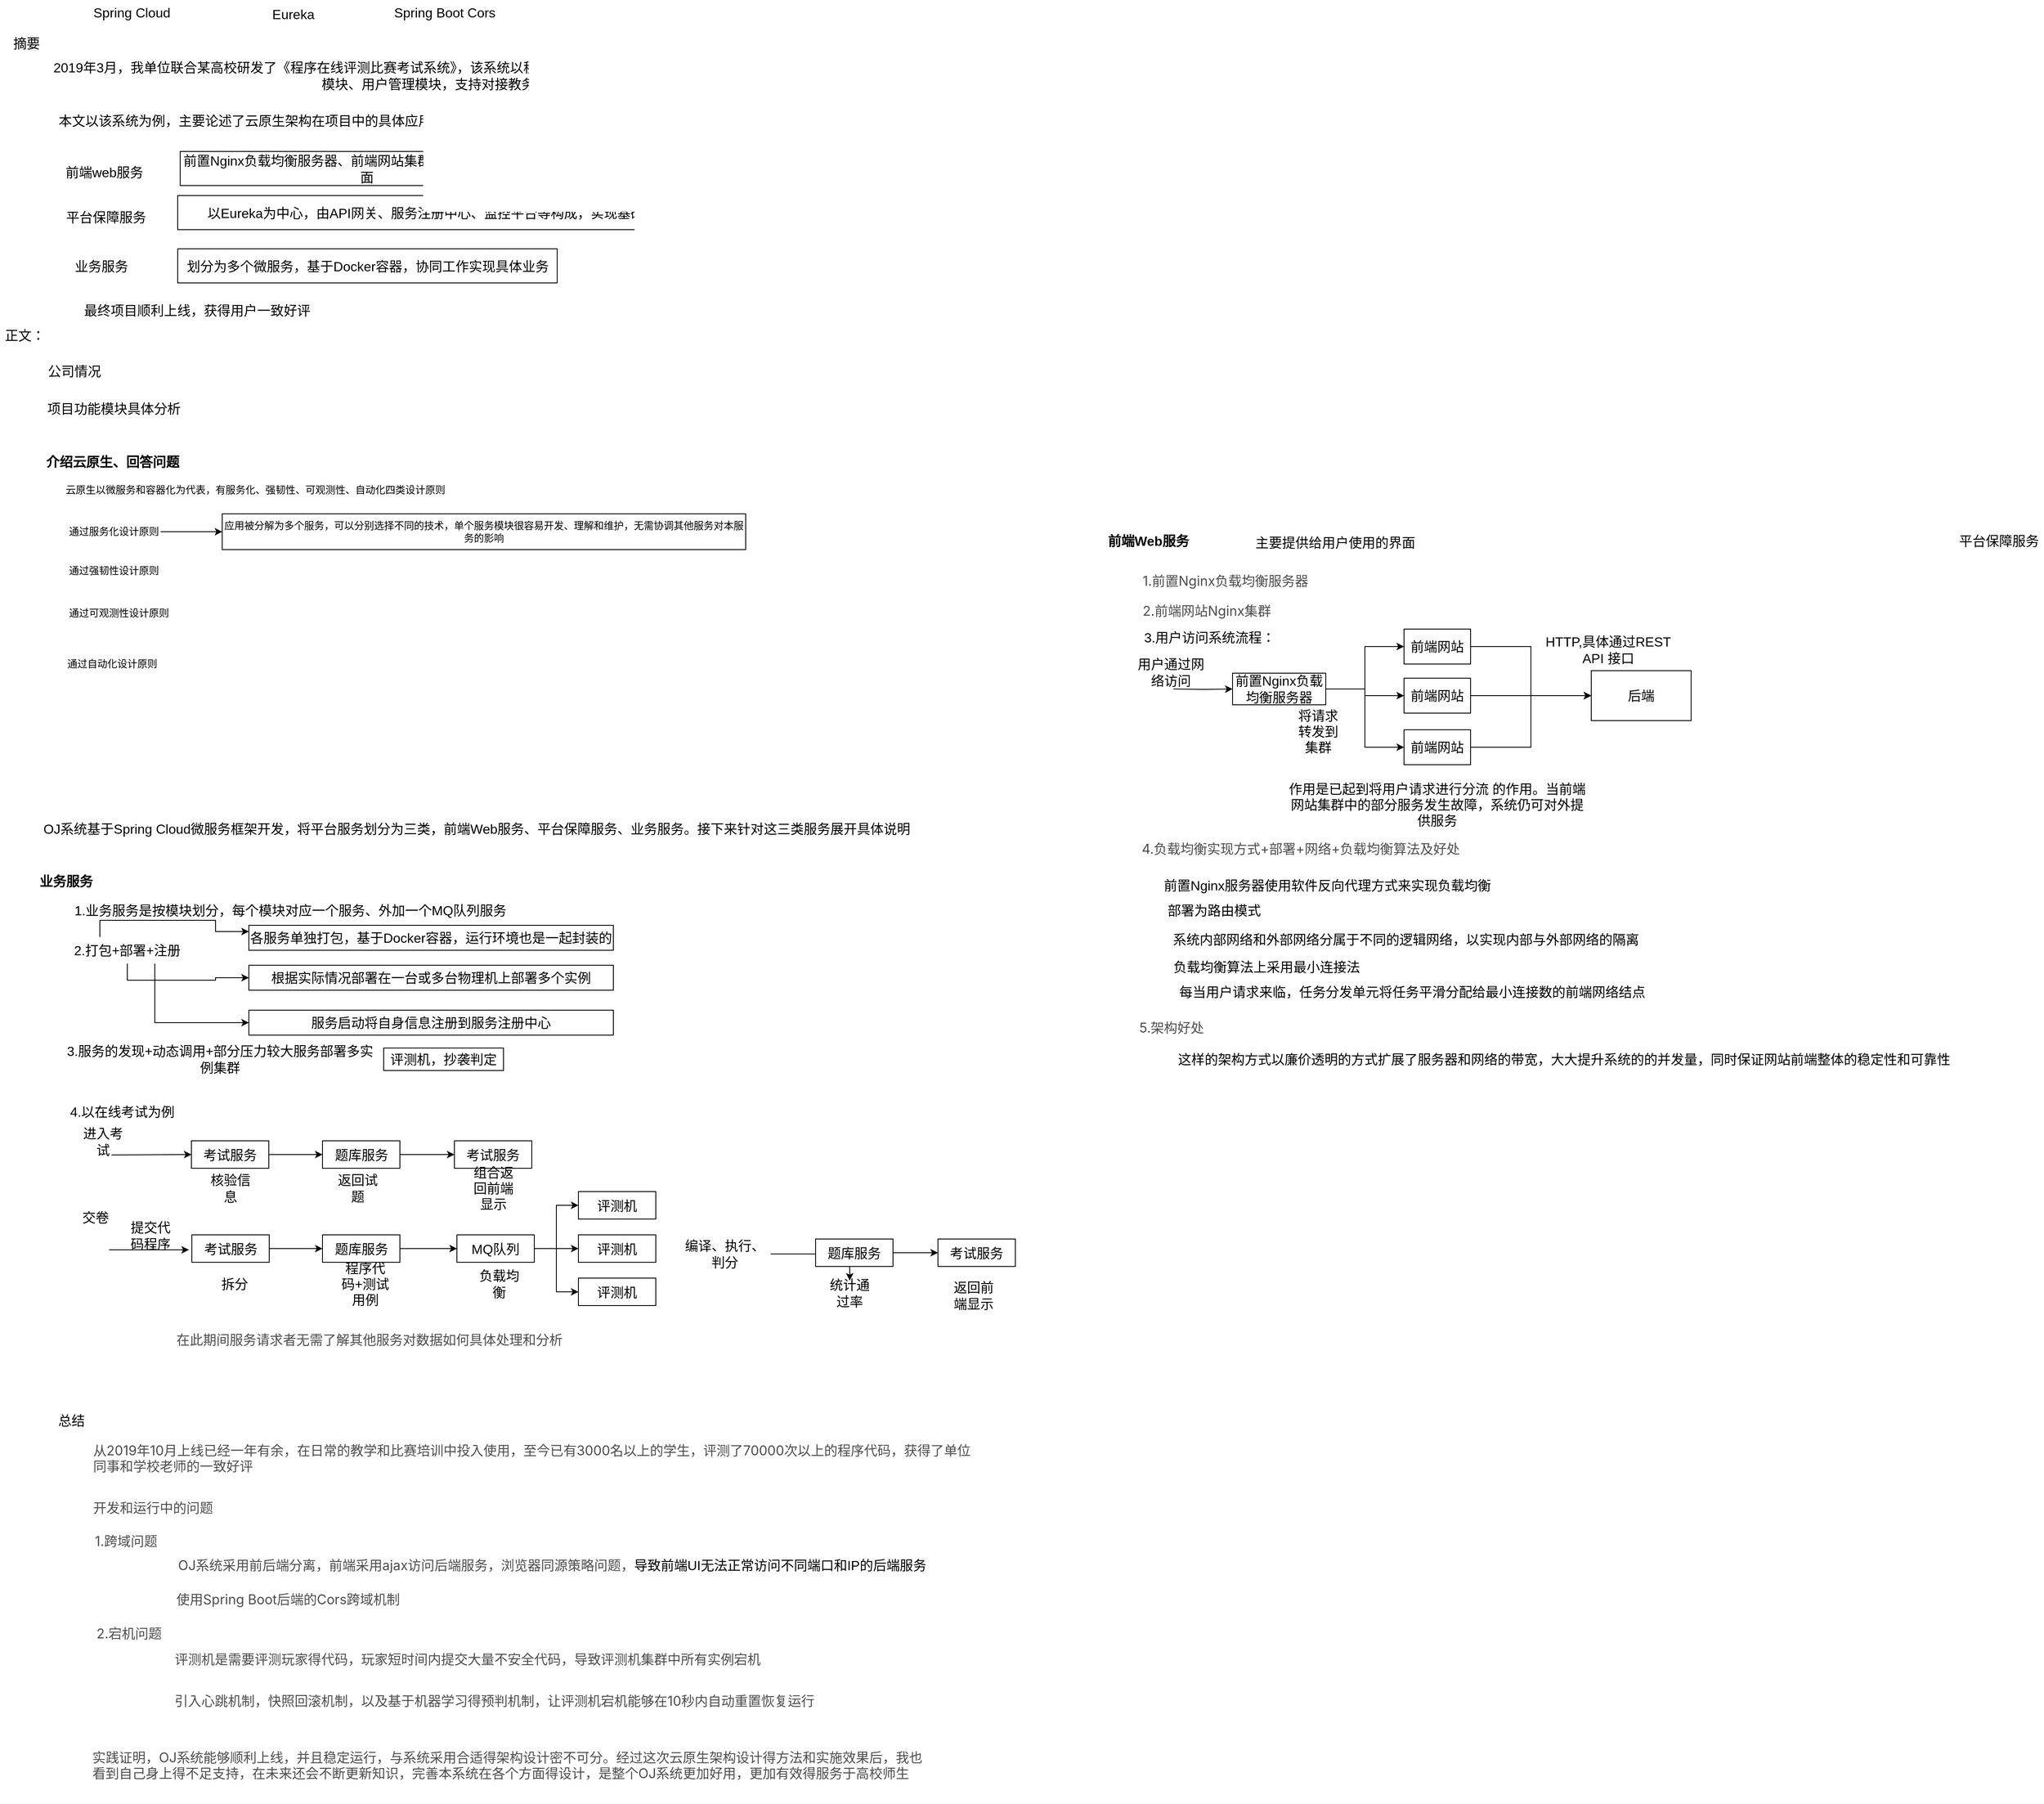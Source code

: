 <mxfile version="22.0.8" type="github">
  <diagram name="第 1 页" id="NLoXYbT1jdfY4DKMpZzK">
    <mxGraphModel dx="1597" dy="972" grid="0" gridSize="10" guides="1" tooltips="1" connect="1" arrows="1" fold="1" page="1" pageScale="1" pageWidth="10000" pageHeight="10000" math="0" shadow="0">
      <root>
        <mxCell id="0" />
        <mxCell id="1" parent="0" />
        <mxCell id="Ui8WLxv8zB1vM958ZW1R-1" value="摘要" style="text;html=1;strokeColor=none;fillColor=none;align=center;verticalAlign=middle;whiteSpace=wrap;rounded=0;fontSize=16;" parent="1" vertex="1">
          <mxGeometry x="51" y="57" width="60" height="30" as="geometry" />
        </mxCell>
        <mxCell id="Ui8WLxv8zB1vM958ZW1R-2" value="正文：&lt;br style=&quot;font-size: 16px;&quot;&gt;" style="text;html=1;strokeColor=none;fillColor=none;align=center;verticalAlign=middle;whiteSpace=wrap;rounded=0;fontSize=16;" parent="1" vertex="1">
          <mxGeometry x="49" y="408" width="60" height="30" as="geometry" />
        </mxCell>
        <mxCell id="Ui8WLxv8zB1vM958ZW1R-3" value="公司情况" style="text;html=1;strokeColor=none;fillColor=none;align=center;verticalAlign=middle;whiteSpace=wrap;rounded=0;fontSize=16;" parent="1" vertex="1">
          <mxGeometry x="103" y="450" width="71" height="31" as="geometry" />
        </mxCell>
        <mxCell id="Ui8WLxv8zB1vM958ZW1R-4" value="项目功能模块具体分析" style="text;html=1;strokeColor=none;fillColor=none;align=center;verticalAlign=middle;whiteSpace=wrap;rounded=0;fontSize=16;" parent="1" vertex="1">
          <mxGeometry x="103" y="497" width="166" height="27" as="geometry" />
        </mxCell>
        <mxCell id="Ui8WLxv8zB1vM958ZW1R-5" value="介绍云原生、回答问题" style="text;html=1;strokeColor=none;fillColor=none;align=center;verticalAlign=middle;whiteSpace=wrap;rounded=0;fontSize=16;fontStyle=1" parent="1" vertex="1">
          <mxGeometry x="100" y="558" width="169" height="33" as="geometry" />
        </mxCell>
        <mxCell id="Ui8WLxv8zB1vM958ZW1R-8" value="OJ系统基于Spring Cloud微服务框架开发，将平台服务划分为三类，前端Web服务、平台保障服务、业务服务。接下来针对这三类服务展开具体说明" style="text;html=1;strokeColor=none;fillColor=none;align=center;verticalAlign=middle;whiteSpace=wrap;rounded=0;fontSize=16;" parent="1" vertex="1">
          <mxGeometry x="96" y="999" width="1052" height="33" as="geometry" />
        </mxCell>
        <mxCell id="Ui8WLxv8zB1vM958ZW1R-9" value="前端Web服务" style="text;html=1;strokeColor=none;fillColor=none;align=center;verticalAlign=middle;whiteSpace=wrap;rounded=0;fontSize=16;fontStyle=1" parent="1" vertex="1">
          <mxGeometry x="1376" y="653" width="106" height="33" as="geometry" />
        </mxCell>
        <mxCell id="Ui8WLxv8zB1vM958ZW1R-10" value="平台保障服务" style="text;html=1;strokeColor=none;fillColor=none;align=center;verticalAlign=middle;whiteSpace=wrap;rounded=0;fontSize=16;" parent="1" vertex="1">
          <mxGeometry x="2398" y="653" width="106" height="33" as="geometry" />
        </mxCell>
        <mxCell id="Ui8WLxv8zB1vM958ZW1R-11" value="业务服务" style="text;html=1;strokeColor=none;fillColor=none;align=center;verticalAlign=middle;whiteSpace=wrap;rounded=0;fontSize=16;fontStyle=1" parent="1" vertex="1">
          <mxGeometry x="90" y="1063" width="77" height="32" as="geometry" />
        </mxCell>
        <mxCell id="Ui8WLxv8zB1vM958ZW1R-12" value="总结" style="text;html=1;strokeColor=none;fillColor=none;align=center;verticalAlign=middle;whiteSpace=wrap;rounded=0;fontSize=16;" parent="1" vertex="1">
          <mxGeometry x="111" y="1713" width="48" height="27" as="geometry" />
        </mxCell>
        <mxCell id="Ui8WLxv8zB1vM958ZW1R-13" value="1.业务服务是按模块划分，每个模块对应一个服务、外加一个MQ队列服务" style="text;html=1;strokeColor=none;fillColor=none;align=center;verticalAlign=middle;whiteSpace=wrap;rounded=0;fontSize=16;" parent="1" vertex="1">
          <mxGeometry x="130" y="1098" width="536" height="32" as="geometry" />
        </mxCell>
        <mxCell id="Ui8WLxv8zB1vM958ZW1R-16" style="edgeStyle=orthogonalEdgeStyle;rounded=0;orthogonalLoop=1;jettySize=auto;html=1;exitX=0.25;exitY=0;exitDx=0;exitDy=0;entryX=0;entryY=0.25;entryDx=0;entryDy=0;" parent="1" source="Ui8WLxv8zB1vM958ZW1R-14" target="Ui8WLxv8zB1vM958ZW1R-15" edge="1">
          <mxGeometry relative="1" as="geometry" />
        </mxCell>
        <mxCell id="Ui8WLxv8zB1vM958ZW1R-22" style="edgeStyle=orthogonalEdgeStyle;rounded=0;orthogonalLoop=1;jettySize=auto;html=1;exitX=0.5;exitY=1;exitDx=0;exitDy=0;entryX=0;entryY=0.5;entryDx=0;entryDy=0;" parent="1" source="Ui8WLxv8zB1vM958ZW1R-14" target="Ui8WLxv8zB1vM958ZW1R-17" edge="1">
          <mxGeometry relative="1" as="geometry">
            <Array as="points">
              <mxPoint x="202" y="1198" />
              <mxPoint x="308" y="1198" />
              <mxPoint x="308" y="1195" />
            </Array>
          </mxGeometry>
        </mxCell>
        <mxCell id="Ui8WLxv8zB1vM958ZW1R-24" style="edgeStyle=orthogonalEdgeStyle;rounded=0;orthogonalLoop=1;jettySize=auto;html=1;exitX=0.75;exitY=1;exitDx=0;exitDy=0;entryX=0;entryY=0.5;entryDx=0;entryDy=0;" parent="1" source="Ui8WLxv8zB1vM958ZW1R-14" target="Ui8WLxv8zB1vM958ZW1R-23" edge="1">
          <mxGeometry relative="1" as="geometry" />
        </mxCell>
        <mxCell id="Ui8WLxv8zB1vM958ZW1R-14" value="2.打包+部署+注册" style="text;html=1;strokeColor=none;fillColor=none;align=center;verticalAlign=middle;whiteSpace=wrap;rounded=0;fontSize=16;" parent="1" vertex="1">
          <mxGeometry x="136" y="1146" width="132" height="32" as="geometry" />
        </mxCell>
        <mxCell id="Ui8WLxv8zB1vM958ZW1R-15" value="各服务单独打包，基于Docker容器，运行环境也是一起封装的" style="rounded=0;whiteSpace=wrap;html=1;fontSize=16;" parent="1" vertex="1">
          <mxGeometry x="348" y="1132" width="438" height="30" as="geometry" />
        </mxCell>
        <mxCell id="Ui8WLxv8zB1vM958ZW1R-17" value="根据实际情况部署在一台或多台物理机上部署多个实例" style="rounded=0;whiteSpace=wrap;html=1;fontSize=16;" parent="1" vertex="1">
          <mxGeometry x="348" y="1180" width="438" height="30" as="geometry" />
        </mxCell>
        <mxCell id="Ui8WLxv8zB1vM958ZW1R-23" value="服务启动将自身信息注册到服务注册中心" style="rounded=0;whiteSpace=wrap;html=1;fontSize=16;" parent="1" vertex="1">
          <mxGeometry x="348" y="1234" width="438" height="30" as="geometry" />
        </mxCell>
        <mxCell id="Ui8WLxv8zB1vM958ZW1R-25" value="3.服务的发现+动态调用+部分压力较大服务部署多实例集群" style="text;html=1;strokeColor=none;fillColor=none;align=center;verticalAlign=middle;whiteSpace=wrap;rounded=0;fontSize=16;" parent="1" vertex="1">
          <mxGeometry x="128" y="1277" width="371" height="32" as="geometry" />
        </mxCell>
        <mxCell id="Ui8WLxv8zB1vM958ZW1R-27" value="4.以在线考试为例" style="text;html=1;strokeColor=none;fillColor=none;align=center;verticalAlign=middle;whiteSpace=wrap;rounded=0;fontSize=16;" parent="1" vertex="1">
          <mxGeometry x="126" y="1340" width="140" height="31" as="geometry" />
        </mxCell>
        <mxCell id="Ui8WLxv8zB1vM958ZW1R-30" value="评测机，抄袭判定" style="rounded=0;whiteSpace=wrap;html=1;fontSize=16;" parent="1" vertex="1">
          <mxGeometry x="510" y="1279.5" width="144" height="27" as="geometry" />
        </mxCell>
        <mxCell id="Ui8WLxv8zB1vM958ZW1R-36" value="" style="edgeStyle=orthogonalEdgeStyle;rounded=0;orthogonalLoop=1;jettySize=auto;html=1;fontSize=16;" parent="1" source="Ui8WLxv8zB1vM958ZW1R-31" target="Ui8WLxv8zB1vM958ZW1R-32" edge="1">
          <mxGeometry relative="1" as="geometry" />
        </mxCell>
        <mxCell id="Ui8WLxv8zB1vM958ZW1R-31" value="考试服务" style="rounded=0;whiteSpace=wrap;html=1;fontSize=16;" parent="1" vertex="1">
          <mxGeometry x="279" y="1391" width="93" height="33" as="geometry" />
        </mxCell>
        <mxCell id="Ui8WLxv8zB1vM958ZW1R-39" value="" style="edgeStyle=orthogonalEdgeStyle;rounded=0;orthogonalLoop=1;jettySize=auto;html=1;fontSize=16;" parent="1" source="Ui8WLxv8zB1vM958ZW1R-32" target="Ui8WLxv8zB1vM958ZW1R-38" edge="1">
          <mxGeometry relative="1" as="geometry" />
        </mxCell>
        <mxCell id="Ui8WLxv8zB1vM958ZW1R-32" value="题库服务" style="rounded=0;whiteSpace=wrap;html=1;fontSize=16;" parent="1" vertex="1">
          <mxGeometry x="436.5" y="1391" width="93" height="33" as="geometry" />
        </mxCell>
        <mxCell id="Ui8WLxv8zB1vM958ZW1R-33" value="" style="endArrow=classic;html=1;rounded=0;entryX=0;entryY=0.5;entryDx=0;entryDy=0;fontSize=16;" parent="1" target="Ui8WLxv8zB1vM958ZW1R-31" edge="1">
          <mxGeometry width="50" height="50" relative="1" as="geometry">
            <mxPoint x="183" y="1408" as="sourcePoint" />
            <mxPoint x="239.5" y="1382.5" as="targetPoint" />
          </mxGeometry>
        </mxCell>
        <mxCell id="Ui8WLxv8zB1vM958ZW1R-34" value="进入考试" style="text;html=1;strokeColor=none;fillColor=none;align=center;verticalAlign=middle;whiteSpace=wrap;rounded=0;fontSize=16;" parent="1" vertex="1">
          <mxGeometry x="142.5" y="1377" width="60" height="30" as="geometry" />
        </mxCell>
        <mxCell id="Ui8WLxv8zB1vM958ZW1R-35" value="核验信息" style="text;html=1;strokeColor=none;fillColor=none;align=center;verticalAlign=middle;whiteSpace=wrap;rounded=0;fontSize=16;" parent="1" vertex="1">
          <mxGeometry x="296" y="1433" width="60" height="30" as="geometry" />
        </mxCell>
        <mxCell id="Ui8WLxv8zB1vM958ZW1R-37" value="返回试题" style="text;html=1;strokeColor=none;fillColor=none;align=center;verticalAlign=middle;whiteSpace=wrap;rounded=0;fontSize=16;" parent="1" vertex="1">
          <mxGeometry x="449" y="1433" width="60" height="30" as="geometry" />
        </mxCell>
        <mxCell id="Ui8WLxv8zB1vM958ZW1R-38" value="考试服务" style="rounded=0;whiteSpace=wrap;html=1;fontSize=16;" parent="1" vertex="1">
          <mxGeometry x="595" y="1391" width="93" height="33" as="geometry" />
        </mxCell>
        <mxCell id="Ui8WLxv8zB1vM958ZW1R-40" value="组合返回前端显示" style="text;html=1;strokeColor=none;fillColor=none;align=center;verticalAlign=middle;whiteSpace=wrap;rounded=0;fontSize=16;" parent="1" vertex="1">
          <mxGeometry x="611.5" y="1433" width="60" height="30" as="geometry" />
        </mxCell>
        <mxCell id="Ui8WLxv8zB1vM958ZW1R-41" value="交卷" style="text;html=1;strokeColor=none;fillColor=none;align=center;verticalAlign=middle;whiteSpace=wrap;rounded=0;fontSize=16;" parent="1" vertex="1">
          <mxGeometry x="134" y="1468" width="60" height="30" as="geometry" />
        </mxCell>
        <mxCell id="Ui8WLxv8zB1vM958ZW1R-47" value="" style="edgeStyle=orthogonalEdgeStyle;rounded=0;orthogonalLoop=1;jettySize=auto;html=1;fontSize=16;" parent="1" source="Ui8WLxv8zB1vM958ZW1R-42" target="Ui8WLxv8zB1vM958ZW1R-45" edge="1">
          <mxGeometry relative="1" as="geometry" />
        </mxCell>
        <mxCell id="Ui8WLxv8zB1vM958ZW1R-42" value="考试服务" style="rounded=0;whiteSpace=wrap;html=1;fontSize=16;" parent="1" vertex="1">
          <mxGeometry x="279.5" y="1504" width="93" height="33" as="geometry" />
        </mxCell>
        <mxCell id="Ui8WLxv8zB1vM958ZW1R-43" value="" style="endArrow=classic;html=1;rounded=0;entryX=0;entryY=0.5;entryDx=0;entryDy=0;fontSize=16;" parent="1" edge="1">
          <mxGeometry width="50" height="50" relative="1" as="geometry">
            <mxPoint x="180" y="1522" as="sourcePoint" />
            <mxPoint x="276" y="1522" as="targetPoint" />
          </mxGeometry>
        </mxCell>
        <mxCell id="Ui8WLxv8zB1vM958ZW1R-44" value="提交代码程序" style="text;html=1;strokeColor=none;fillColor=none;align=center;verticalAlign=middle;whiteSpace=wrap;rounded=0;fontSize=16;" parent="1" vertex="1">
          <mxGeometry x="200" y="1490" width="60" height="30" as="geometry" />
        </mxCell>
        <mxCell id="Ui8WLxv8zB1vM958ZW1R-50" value="" style="edgeStyle=orthogonalEdgeStyle;rounded=0;orthogonalLoop=1;jettySize=auto;html=1;fontSize=16;" parent="1" source="Ui8WLxv8zB1vM958ZW1R-45" target="Ui8WLxv8zB1vM958ZW1R-48" edge="1">
          <mxGeometry relative="1" as="geometry" />
        </mxCell>
        <mxCell id="Ui8WLxv8zB1vM958ZW1R-45" value="题库服务" style="rounded=0;whiteSpace=wrap;html=1;fontSize=16;" parent="1" vertex="1">
          <mxGeometry x="436.5" y="1504" width="93" height="33" as="geometry" />
        </mxCell>
        <mxCell id="Ui8WLxv8zB1vM958ZW1R-46" value="拆分" style="text;html=1;strokeColor=none;fillColor=none;align=center;verticalAlign=middle;whiteSpace=wrap;rounded=0;fontSize=16;" parent="1" vertex="1">
          <mxGeometry x="301" y="1548" width="60" height="30" as="geometry" />
        </mxCell>
        <mxCell id="Ui8WLxv8zB1vM958ZW1R-52" value="" style="edgeStyle=orthogonalEdgeStyle;rounded=0;orthogonalLoop=1;jettySize=auto;html=1;fontSize=16;" parent="1" source="Ui8WLxv8zB1vM958ZW1R-48" target="Ui8WLxv8zB1vM958ZW1R-51" edge="1">
          <mxGeometry relative="1" as="geometry" />
        </mxCell>
        <mxCell id="Ui8WLxv8zB1vM958ZW1R-55" style="edgeStyle=orthogonalEdgeStyle;rounded=0;orthogonalLoop=1;jettySize=auto;html=1;exitX=1;exitY=0.5;exitDx=0;exitDy=0;entryX=0;entryY=0.5;entryDx=0;entryDy=0;fontSize=16;" parent="1" source="Ui8WLxv8zB1vM958ZW1R-48" target="Ui8WLxv8zB1vM958ZW1R-53" edge="1">
          <mxGeometry relative="1" as="geometry" />
        </mxCell>
        <mxCell id="Ui8WLxv8zB1vM958ZW1R-56" style="edgeStyle=orthogonalEdgeStyle;rounded=0;orthogonalLoop=1;jettySize=auto;html=1;exitX=1;exitY=0.5;exitDx=0;exitDy=0;entryX=0;entryY=0.5;entryDx=0;entryDy=0;fontSize=16;" parent="1" source="Ui8WLxv8zB1vM958ZW1R-48" target="Ui8WLxv8zB1vM958ZW1R-54" edge="1">
          <mxGeometry relative="1" as="geometry" />
        </mxCell>
        <mxCell id="Ui8WLxv8zB1vM958ZW1R-48" value="MQ队列" style="rounded=0;whiteSpace=wrap;html=1;fontSize=16;" parent="1" vertex="1">
          <mxGeometry x="598" y="1504" width="93" height="33" as="geometry" />
        </mxCell>
        <mxCell id="Ui8WLxv8zB1vM958ZW1R-49" value="程序代码+测试用例" style="text;html=1;strokeColor=none;fillColor=none;align=center;verticalAlign=middle;whiteSpace=wrap;rounded=0;fontSize=16;" parent="1" vertex="1">
          <mxGeometry x="458" y="1548" width="60" height="30" as="geometry" />
        </mxCell>
        <mxCell id="Ui8WLxv8zB1vM958ZW1R-51" value="评测机" style="rounded=0;whiteSpace=wrap;html=1;fontSize=16;" parent="1" vertex="1">
          <mxGeometry x="744" y="1504" width="93" height="33" as="geometry" />
        </mxCell>
        <mxCell id="Ui8WLxv8zB1vM958ZW1R-53" value="评测机" style="rounded=0;whiteSpace=wrap;html=1;fontSize=16;" parent="1" vertex="1">
          <mxGeometry x="744" y="1452" width="93" height="33" as="geometry" />
        </mxCell>
        <mxCell id="Ui8WLxv8zB1vM958ZW1R-54" value="评测机" style="rounded=0;whiteSpace=wrap;html=1;fontSize=16;" parent="1" vertex="1">
          <mxGeometry x="744" y="1556" width="93" height="33" as="geometry" />
        </mxCell>
        <mxCell id="Ui8WLxv8zB1vM958ZW1R-58" value="负载均衡" style="text;html=1;strokeColor=none;fillColor=none;align=center;verticalAlign=middle;whiteSpace=wrap;rounded=0;fontSize=16;" parent="1" vertex="1">
          <mxGeometry x="619" y="1548" width="60" height="30" as="geometry" />
        </mxCell>
        <mxCell id="Ui8WLxv8zB1vM958ZW1R-62" value="" style="edgeStyle=orthogonalEdgeStyle;rounded=0;orthogonalLoop=1;jettySize=auto;html=1;fontSize=16;" parent="1" source="Ui8WLxv8zB1vM958ZW1R-59" target="Ui8WLxv8zB1vM958ZW1R-61" edge="1">
          <mxGeometry relative="1" as="geometry" />
        </mxCell>
        <mxCell id="Ui8WLxv8zB1vM958ZW1R-59" value="编译、执行、判分" style="text;html=1;strokeColor=none;fillColor=none;align=center;verticalAlign=middle;whiteSpace=wrap;rounded=0;fontSize=16;" parent="1" vertex="1">
          <mxGeometry x="865" y="1509" width="110" height="36" as="geometry" />
        </mxCell>
        <mxCell id="Ui8WLxv8zB1vM958ZW1R-64" value="" style="edgeStyle=orthogonalEdgeStyle;rounded=0;orthogonalLoop=1;jettySize=auto;html=1;fontSize=16;" parent="1" source="Ui8WLxv8zB1vM958ZW1R-60" target="Ui8WLxv8zB1vM958ZW1R-63" edge="1">
          <mxGeometry relative="1" as="geometry" />
        </mxCell>
        <mxCell id="Ui8WLxv8zB1vM958ZW1R-60" value="题库服务" style="rounded=0;whiteSpace=wrap;html=1;fontSize=16;" parent="1" vertex="1">
          <mxGeometry x="1029" y="1509" width="93" height="33" as="geometry" />
        </mxCell>
        <mxCell id="Ui8WLxv8zB1vM958ZW1R-61" value="统计通过率" style="text;html=1;strokeColor=none;fillColor=none;align=center;verticalAlign=middle;whiteSpace=wrap;rounded=0;fontSize=16;" parent="1" vertex="1">
          <mxGeometry x="1040" y="1559" width="60" height="30" as="geometry" />
        </mxCell>
        <mxCell id="Ui8WLxv8zB1vM958ZW1R-63" value="考试服务" style="rounded=0;whiteSpace=wrap;html=1;fontSize=16;" parent="1" vertex="1">
          <mxGeometry x="1176" y="1509" width="93" height="33" as="geometry" />
        </mxCell>
        <mxCell id="Ui8WLxv8zB1vM958ZW1R-65" value="返回前端显示" style="text;html=1;strokeColor=none;fillColor=none;align=center;verticalAlign=middle;whiteSpace=wrap;rounded=0;fontSize=16;" parent="1" vertex="1">
          <mxGeometry x="1189" y="1562" width="60" height="30" as="geometry" />
        </mxCell>
        <mxCell id="Ui8WLxv8zB1vM958ZW1R-69" value="&lt;span style=&quot;color: rgb(77, 77, 77); font-family: -apple-system, &amp;quot;SF UI Text&amp;quot;, Arial, &amp;quot;PingFang SC&amp;quot;, &amp;quot;Hiragino Sans GB&amp;quot;, &amp;quot;Microsoft YaHei&amp;quot;, &amp;quot;WenQuanYi Micro Hei&amp;quot;, sans-serif; font-size: 16px; font-style: normal; font-variant-ligatures: no-common-ligatures; font-variant-caps: normal; font-weight: 400; letter-spacing: normal; orphans: 2; text-align: start; text-indent: 0px; text-transform: none; widows: 2; word-spacing: 0px; -webkit-text-stroke-width: 0px; background-color: rgb(255, 255, 255); text-decoration-thickness: initial; text-decoration-style: initial; text-decoration-color: initial; float: none; display: inline !important;&quot;&gt;在此期间服务请求者无需了解其他服务对数据如何具体处理和分析&lt;/span&gt;" style="text;whiteSpace=wrap;html=1;" parent="1" vertex="1">
          <mxGeometry x="259" y="1614" width="484" height="33" as="geometry" />
        </mxCell>
        <mxCell id="Ui8WLxv8zB1vM958ZW1R-71" value="&lt;font face=&quot;-apple-system, SF UI Text, Arial, PingFang SC, Hiragino Sans GB, Microsoft YaHei, WenQuanYi Micro Hei, sans-serif&quot; color=&quot;#4d4d4d&quot;&gt;&lt;span style=&quot;font-size: 16px; font-variant-ligatures: no-common-ligatures; background-color: rgb(255, 255, 255);&quot;&gt;从2019年10月上线已经一年有余，在日常的教学和比赛培训中投入使用，至今已有3000名以上的学生，评测了70000次以上的程序代码，获得了单位同事和学校老师的一致好评&lt;/span&gt;&lt;/font&gt;" style="text;whiteSpace=wrap;html=1;" parent="1" vertex="1">
          <mxGeometry x="159" y="1747" width="1068" height="54" as="geometry" />
        </mxCell>
        <mxCell id="Ui8WLxv8zB1vM958ZW1R-72" value="&lt;font face=&quot;-apple-system, SF UI Text, Arial, PingFang SC, Hiragino Sans GB, Microsoft YaHei, WenQuanYi Micro Hei, sans-serif&quot; color=&quot;#4d4d4d&quot;&gt;&lt;span style=&quot;font-size: 16px; font-variant-ligatures: no-common-ligatures; background-color: rgb(255, 255, 255);&quot;&gt;开发和运行中的问题&lt;/span&gt;&lt;/font&gt;" style="text;whiteSpace=wrap;html=1;" parent="1" vertex="1">
          <mxGeometry x="159" y="1816" width="155" height="30" as="geometry" />
        </mxCell>
        <mxCell id="Ui8WLxv8zB1vM958ZW1R-73" value="&lt;font face=&quot;-apple-system, SF UI Text, Arial, PingFang SC, Hiragino Sans GB, Microsoft YaHei, WenQuanYi Micro Hei, sans-serif&quot; color=&quot;#4d4d4d&quot;&gt;&lt;span style=&quot;font-size: 16px; font-variant-ligatures: no-common-ligatures; background-color: rgb(255, 255, 255);&quot;&gt;1.跨域问题&lt;/span&gt;&lt;/font&gt;" style="text;whiteSpace=wrap;html=1;" parent="1" vertex="1">
          <mxGeometry x="161" y="1856" width="96" height="29" as="geometry" />
        </mxCell>
        <mxCell id="Ui8WLxv8zB1vM958ZW1R-74" value="&lt;font face=&quot;-apple-system, SF UI Text, Arial, PingFang SC, Hiragino Sans GB, Microsoft YaHei, WenQuanYi Micro Hei, sans-serif&quot; color=&quot;#4d4d4d&quot;&gt;&lt;span style=&quot;font-size: 16px; font-variant-ligatures: no-common-ligatures; background-color: rgb(255, 255, 255);&quot;&gt;2.宕机问题&lt;/span&gt;&lt;/font&gt;" style="text;whiteSpace=wrap;html=1;" parent="1" vertex="1">
          <mxGeometry x="163" y="1967" width="96" height="29" as="geometry" />
        </mxCell>
        <mxCell id="Ui8WLxv8zB1vM958ZW1R-77" value="&lt;font face=&quot;-apple-system, SF UI Text, Arial, PingFang SC, Hiragino Sans GB, Microsoft YaHei, WenQuanYi Micro Hei, sans-serif&quot; color=&quot;#4d4d4d&quot; style=&quot;font-size: 16px;&quot;&gt;&lt;span style=&quot;font-size: 16px; font-variant-ligatures: no-common-ligatures; background-color: rgb(255, 255, 255);&quot;&gt;OJ系统采用前后端分离，前端采用ajax访问后端服务，浏览器同源策略问题，&lt;/span&gt;&lt;/font&gt;导致前端UI无法正常访问不同端口和IP的后端服务" style="text;whiteSpace=wrap;html=1;fontSize=16;" parent="1" vertex="1">
          <mxGeometry x="261" y="1885" width="928" height="31" as="geometry" />
        </mxCell>
        <mxCell id="Ui8WLxv8zB1vM958ZW1R-78" value="&lt;font face=&quot;-apple-system, SF UI Text, Arial, PingFang SC, Hiragino Sans GB, Microsoft YaHei, WenQuanYi Micro Hei, sans-serif&quot; color=&quot;#4d4d4d&quot;&gt;&lt;span style=&quot;font-variant-ligatures: no-common-ligatures; background-color: rgb(255, 255, 255);&quot;&gt;使用Spring Boot后端的Cors跨域机制&lt;/span&gt;&lt;/font&gt;" style="text;whiteSpace=wrap;html=1;fontSize=16;" parent="1" vertex="1">
          <mxGeometry x="259" y="1926" width="928" height="31" as="geometry" />
        </mxCell>
        <mxCell id="Ui8WLxv8zB1vM958ZW1R-79" value="&lt;font face=&quot;-apple-system, SF UI Text, Arial, PingFang SC, Hiragino Sans GB, Microsoft YaHei, WenQuanYi Micro Hei, sans-serif&quot; color=&quot;#4d4d4d&quot;&gt;&lt;span style=&quot;font-variant-ligatures: no-common-ligatures; background-color: rgb(255, 255, 255);&quot;&gt;评测机是需要评测玩家得代码，玩家短时间内提交大量不安全代码，导致评测机集群中所有实例宕机&lt;/span&gt;&lt;/font&gt;" style="text;whiteSpace=wrap;html=1;fontSize=16;" parent="1" vertex="1">
          <mxGeometry x="257" y="1998" width="928" height="31" as="geometry" />
        </mxCell>
        <mxCell id="Ui8WLxv8zB1vM958ZW1R-80" value="&lt;font face=&quot;-apple-system, SF UI Text, Arial, PingFang SC, Hiragino Sans GB, Microsoft YaHei, WenQuanYi Micro Hei, sans-serif&quot; color=&quot;#4d4d4d&quot;&gt;&lt;span style=&quot;font-variant-ligatures: no-common-ligatures; background-color: rgb(255, 255, 255);&quot;&gt;引入心跳机制，快照回滚机制，以及基于机器学习得预判机制，让评测机宕机能够在10秒内自动重置恢复运行&lt;/span&gt;&lt;/font&gt;" style="text;whiteSpace=wrap;html=1;fontSize=16;" parent="1" vertex="1">
          <mxGeometry x="257" y="2048" width="928" height="31" as="geometry" />
        </mxCell>
        <mxCell id="Ui8WLxv8zB1vM958ZW1R-81" value="&lt;font face=&quot;-apple-system, SF UI Text, Arial, PingFang SC, Hiragino Sans GB, Microsoft YaHei, WenQuanYi Micro Hei, sans-serif&quot; color=&quot;#4d4d4d&quot;&gt;&lt;span style=&quot;font-size: 16px; font-variant-ligatures: no-common-ligatures; background-color: rgb(255, 255, 255);&quot;&gt;实践证明，OJ系统能够顺利上线，并且稳定运行，与系统采用合适得架构设计密不可分。经过这次云原生架构设计得方法和实施效果后，我也看到自己身上得不足支持，在未来还会不断更新知识，完善本系统在各个方面得设计，是整个OJ系统更加好用，更加有效得服务于高校师生&lt;/span&gt;&lt;/font&gt;" style="text;whiteSpace=wrap;html=1;" parent="1" vertex="1">
          <mxGeometry x="157.5" y="2116" width="1000.5" height="71" as="geometry" />
        </mxCell>
        <mxCell id="1Fn_G9KVaygR7puTWX5g-2" value="主要提供给用户使用的界面" style="text;html=1;strokeColor=none;fillColor=none;align=center;verticalAlign=middle;whiteSpace=wrap;rounded=0;fontSize=16;" vertex="1" parent="1">
          <mxGeometry x="1553" y="655" width="201" height="33" as="geometry" />
        </mxCell>
        <mxCell id="1Fn_G9KVaygR7puTWX5g-4" value="&lt;span style=&quot;color: rgb(77, 77, 77); font-family: -apple-system, &amp;quot;SF UI Text&amp;quot;, Arial, &amp;quot;PingFang SC&amp;quot;, &amp;quot;Hiragino Sans GB&amp;quot;, &amp;quot;Microsoft YaHei&amp;quot;, &amp;quot;WenQuanYi Micro Hei&amp;quot;, sans-serif; font-size: 16px; font-style: normal; font-variant-ligatures: no-common-ligatures; font-variant-caps: normal; font-weight: 400; letter-spacing: normal; orphans: 2; text-align: start; text-indent: 0px; text-transform: none; widows: 2; word-spacing: 0px; -webkit-text-stroke-width: 0px; background-color: rgb(255, 255, 255); text-decoration-thickness: initial; text-decoration-style: initial; text-decoration-color: initial; float: none; display: inline !important;&quot;&gt;1.前置Nginx负载均衡服务器&lt;/span&gt;" style="text;whiteSpace=wrap;html=1;fontSize=16;" vertex="1" parent="1">
          <mxGeometry x="1420" y="702" width="220" height="33" as="geometry" />
        </mxCell>
        <mxCell id="1Fn_G9KVaygR7puTWX5g-5" value="&lt;span style=&quot;color: rgb(77, 77, 77); font-family: -apple-system, &amp;quot;SF UI Text&amp;quot;, Arial, &amp;quot;PingFang SC&amp;quot;, &amp;quot;Hiragino Sans GB&amp;quot;, &amp;quot;Microsoft YaHei&amp;quot;, &amp;quot;WenQuanYi Micro Hei&amp;quot;, sans-serif; font-size: 16px; font-style: normal; font-variant-ligatures: no-common-ligatures; font-variant-caps: normal; font-weight: 400; letter-spacing: normal; orphans: 2; text-align: start; text-indent: 0px; text-transform: none; widows: 2; word-spacing: 0px; -webkit-text-stroke-width: 0px; background-color: rgb(255, 255, 255); text-decoration-thickness: initial; text-decoration-style: initial; text-decoration-color: initial; float: none; display: inline !important;&quot;&gt;2.前端网站Nginx集群&lt;/span&gt;" style="text;whiteSpace=wrap;html=1;fontSize=16;" vertex="1" parent="1">
          <mxGeometry x="1420" y="738" width="165" height="41" as="geometry" />
        </mxCell>
        <mxCell id="1Fn_G9KVaygR7puTWX5g-6" value="3.用户访问系统流程：" style="text;html=1;strokeColor=none;fillColor=none;align=center;verticalAlign=middle;whiteSpace=wrap;rounded=0;fontSize=16;" vertex="1" parent="1">
          <mxGeometry x="1416" y="772" width="173" height="27" as="geometry" />
        </mxCell>
        <mxCell id="1Fn_G9KVaygR7puTWX5g-16" style="edgeStyle=orthogonalEdgeStyle;rounded=0;orthogonalLoop=1;jettySize=auto;html=1;exitX=1;exitY=0.5;exitDx=0;exitDy=0;entryX=0;entryY=0.5;entryDx=0;entryDy=0;fontSize=16;" edge="1" parent="1" source="1Fn_G9KVaygR7puTWX5g-7" target="1Fn_G9KVaygR7puTWX5g-11">
          <mxGeometry relative="1" as="geometry" />
        </mxCell>
        <mxCell id="1Fn_G9KVaygR7puTWX5g-17" style="edgeStyle=orthogonalEdgeStyle;rounded=0;orthogonalLoop=1;jettySize=auto;html=1;exitX=1;exitY=0.5;exitDx=0;exitDy=0;entryX=0;entryY=0.5;entryDx=0;entryDy=0;fontSize=16;" edge="1" parent="1" source="1Fn_G9KVaygR7puTWX5g-7" target="1Fn_G9KVaygR7puTWX5g-14">
          <mxGeometry relative="1" as="geometry" />
        </mxCell>
        <mxCell id="1Fn_G9KVaygR7puTWX5g-18" style="edgeStyle=orthogonalEdgeStyle;rounded=0;orthogonalLoop=1;jettySize=auto;html=1;exitX=1;exitY=0.5;exitDx=0;exitDy=0;entryX=0;entryY=0.5;entryDx=0;entryDy=0;fontSize=16;" edge="1" parent="1" source="1Fn_G9KVaygR7puTWX5g-7" target="1Fn_G9KVaygR7puTWX5g-15">
          <mxGeometry relative="1" as="geometry" />
        </mxCell>
        <mxCell id="1Fn_G9KVaygR7puTWX5g-7" value="前置Nginx负载均衡服务器" style="rounded=0;whiteSpace=wrap;html=1;fontSize=16;" vertex="1" parent="1">
          <mxGeometry x="1530" y="829" width="112" height="38" as="geometry" />
        </mxCell>
        <mxCell id="1Fn_G9KVaygR7puTWX5g-9" value="" style="edgeStyle=orthogonalEdgeStyle;rounded=0;orthogonalLoop=1;jettySize=auto;html=1;fontSize=16;" edge="1" parent="1" target="1Fn_G9KVaygR7puTWX5g-7">
          <mxGeometry relative="1" as="geometry">
            <mxPoint x="1459" y="848" as="sourcePoint" />
          </mxGeometry>
        </mxCell>
        <mxCell id="1Fn_G9KVaygR7puTWX5g-10" value="用户通过网络访问" style="text;html=1;strokeColor=none;fillColor=none;align=center;verticalAlign=middle;whiteSpace=wrap;rounded=0;fontSize=16;" vertex="1" parent="1">
          <mxGeometry x="1408" y="813" width="96" height="30" as="geometry" />
        </mxCell>
        <mxCell id="1Fn_G9KVaygR7puTWX5g-25" style="edgeStyle=orthogonalEdgeStyle;rounded=0;orthogonalLoop=1;jettySize=auto;html=1;exitX=1;exitY=0.5;exitDx=0;exitDy=0;entryX=0;entryY=0.5;entryDx=0;entryDy=0;fontSize=16;" edge="1" parent="1" source="1Fn_G9KVaygR7puTWX5g-11" target="1Fn_G9KVaygR7puTWX5g-20">
          <mxGeometry relative="1" as="geometry" />
        </mxCell>
        <mxCell id="1Fn_G9KVaygR7puTWX5g-11" value="前端网站" style="rounded=0;whiteSpace=wrap;html=1;fontSize=16;" vertex="1" parent="1">
          <mxGeometry x="1736" y="776" width="80" height="42" as="geometry" />
        </mxCell>
        <mxCell id="1Fn_G9KVaygR7puTWX5g-23" style="edgeStyle=orthogonalEdgeStyle;rounded=0;orthogonalLoop=1;jettySize=auto;html=1;exitX=1;exitY=0.5;exitDx=0;exitDy=0;entryX=0;entryY=0.5;entryDx=0;entryDy=0;fontSize=16;" edge="1" parent="1" source="1Fn_G9KVaygR7puTWX5g-14" target="1Fn_G9KVaygR7puTWX5g-20">
          <mxGeometry relative="1" as="geometry" />
        </mxCell>
        <mxCell id="1Fn_G9KVaygR7puTWX5g-14" value="前端网站" style="rounded=0;whiteSpace=wrap;html=1;fontSize=16;" vertex="1" parent="1">
          <mxGeometry x="1736" y="835" width="80" height="42" as="geometry" />
        </mxCell>
        <mxCell id="1Fn_G9KVaygR7puTWX5g-26" style="edgeStyle=orthogonalEdgeStyle;rounded=0;orthogonalLoop=1;jettySize=auto;html=1;exitX=1;exitY=0.5;exitDx=0;exitDy=0;entryX=0;entryY=0.5;entryDx=0;entryDy=0;fontSize=16;" edge="1" parent="1" source="1Fn_G9KVaygR7puTWX5g-15" target="1Fn_G9KVaygR7puTWX5g-20">
          <mxGeometry relative="1" as="geometry" />
        </mxCell>
        <mxCell id="1Fn_G9KVaygR7puTWX5g-15" value="前端网站" style="rounded=0;whiteSpace=wrap;html=1;fontSize=16;" vertex="1" parent="1">
          <mxGeometry x="1736" y="897" width="80" height="42" as="geometry" />
        </mxCell>
        <mxCell id="1Fn_G9KVaygR7puTWX5g-19" value="将请求转发到集群" style="text;html=1;strokeColor=none;fillColor=none;align=center;verticalAlign=middle;whiteSpace=wrap;rounded=0;fontSize=16;" vertex="1" parent="1">
          <mxGeometry x="1603" y="884" width="60" height="30" as="geometry" />
        </mxCell>
        <mxCell id="1Fn_G9KVaygR7puTWX5g-20" value="后端" style="rounded=0;whiteSpace=wrap;html=1;fontSize=16;" vertex="1" parent="1">
          <mxGeometry x="1961" y="826" width="120" height="60" as="geometry" />
        </mxCell>
        <mxCell id="1Fn_G9KVaygR7puTWX5g-27" value="HTTP,具体通过REST API 接口" style="text;html=1;strokeColor=none;fillColor=none;align=center;verticalAlign=middle;whiteSpace=wrap;rounded=0;fontSize=16;" vertex="1" parent="1">
          <mxGeometry x="1893" y="786" width="177" height="30" as="geometry" />
        </mxCell>
        <mxCell id="1Fn_G9KVaygR7puTWX5g-30" value="作用是已起到将用户请求进行分流 的作用。当前端网站集群中的部分服务发生故障，系统仍可对外提供服务" style="text;html=1;strokeColor=none;fillColor=none;align=center;verticalAlign=middle;whiteSpace=wrap;rounded=0;fontSize=16;" vertex="1" parent="1">
          <mxGeometry x="1593" y="947" width="366" height="80" as="geometry" />
        </mxCell>
        <mxCell id="1Fn_G9KVaygR7puTWX5g-32" value="&lt;span style=&quot;color: rgb(77, 77, 77); font-family: -apple-system, &amp;quot;SF UI Text&amp;quot;, Arial, &amp;quot;PingFang SC&amp;quot;, &amp;quot;Hiragino Sans GB&amp;quot;, &amp;quot;Microsoft YaHei&amp;quot;, &amp;quot;WenQuanYi Micro Hei&amp;quot;, sans-serif; font-size: 16px; font-style: normal; font-variant-ligatures: no-common-ligatures; font-variant-caps: normal; font-weight: 400; letter-spacing: normal; orphans: 2; text-align: start; text-indent: 0px; text-transform: none; widows: 2; word-spacing: 0px; -webkit-text-stroke-width: 0px; background-color: rgb(255, 255, 255); text-decoration-thickness: initial; text-decoration-style: initial; text-decoration-color: initial; float: none; display: inline !important;&quot;&gt;4.负载均衡实现方式+部署+网络+负载均衡算法及好处&lt;/span&gt;" style="text;whiteSpace=wrap;html=1;fontSize=16;" vertex="1" parent="1">
          <mxGeometry x="1419" y="1024" width="399" height="30" as="geometry" />
        </mxCell>
        <mxCell id="1Fn_G9KVaygR7puTWX5g-34" value="前置Nginx服务器使用软件反向代理方式来实现负载均衡" style="text;html=1;strokeColor=none;fillColor=none;align=center;verticalAlign=middle;whiteSpace=wrap;rounded=0;fontSize=16;" vertex="1" parent="1">
          <mxGeometry x="1439" y="1069" width="410" height="30" as="geometry" />
        </mxCell>
        <mxCell id="1Fn_G9KVaygR7puTWX5g-35" value="部署为路由模式" style="text;html=1;strokeColor=none;fillColor=none;align=center;verticalAlign=middle;whiteSpace=wrap;rounded=0;fontSize=16;" vertex="1" parent="1">
          <mxGeometry x="1450" y="1102" width="116" height="23" as="geometry" />
        </mxCell>
        <mxCell id="1Fn_G9KVaygR7puTWX5g-36" value="系统内部网络和外部网络分属于不同的逻辑网络，以实现内部与外部网络的隔离" style="text;html=1;strokeColor=none;fillColor=none;align=center;verticalAlign=middle;whiteSpace=wrap;rounded=0;fontSize=16;" vertex="1" parent="1">
          <mxGeometry x="1452" y="1139" width="573" height="19" as="geometry" />
        </mxCell>
        <mxCell id="1Fn_G9KVaygR7puTWX5g-37" value="负载均衡算法上采用最小连接法" style="text;html=1;strokeColor=none;fillColor=none;align=center;verticalAlign=middle;whiteSpace=wrap;rounded=0;fontSize=16;" vertex="1" parent="1">
          <mxGeometry x="1456" y="1168" width="230" height="27" as="geometry" />
        </mxCell>
        <mxCell id="1Fn_G9KVaygR7puTWX5g-38" value="每当用户请求来临，任务分发单元将任务平滑分配给最小连接数的前端网络结点" style="text;html=1;strokeColor=none;fillColor=none;align=center;verticalAlign=middle;whiteSpace=wrap;rounded=0;fontSize=16;" vertex="1" parent="1">
          <mxGeometry x="1456" y="1198" width="580" height="27" as="geometry" />
        </mxCell>
        <mxCell id="1Fn_G9KVaygR7puTWX5g-39" value="&lt;font face=&quot;-apple-system, SF UI Text, Arial, PingFang SC, Hiragino Sans GB, Microsoft YaHei, WenQuanYi Micro Hei, sans-serif&quot; color=&quot;#4d4d4d&quot; style=&quot;font-size: 16px;&quot;&gt;&lt;span style=&quot;font-variant-ligatures: no-common-ligatures; background-color: rgb(255, 255, 255); font-size: 16px;&quot;&gt;5.架构好处&lt;/span&gt;&lt;/font&gt;" style="text;whiteSpace=wrap;html=1;fontSize=16;" vertex="1" parent="1">
          <mxGeometry x="1416" y="1239" width="101" height="30" as="geometry" />
        </mxCell>
        <mxCell id="1Fn_G9KVaygR7puTWX5g-40" value="这样的架构方式以廉价透明的方式扩展了服务器和网络的带宽，大大提升系统的的并发量，同时保证网站前端整体的稳定性和可靠性" style="text;html=1;strokeColor=none;fillColor=none;align=center;verticalAlign=middle;whiteSpace=wrap;rounded=0;fontSize=16;" vertex="1" parent="1">
          <mxGeometry x="1450" y="1278" width="957" height="30" as="geometry" />
        </mxCell>
        <mxCell id="1Fn_G9KVaygR7puTWX5g-41" value="2019年3月，我单位联合某高校研发了《程序在线评测比赛考试系统》，该系统以程序代码在线提交自动评测功能为核心，分为题库模块、评测机模块、实现作业模块、考试模块、比赛模块、抄袭判定模块、用户管理模块，支持对接教务平台。在该项目中，我担任系统架构师的职务，负责架构设计相关工作" style="text;html=1;strokeColor=none;fillColor=none;align=center;verticalAlign=middle;whiteSpace=wrap;rounded=0;fontSize=16;" vertex="1" parent="1">
          <mxGeometry x="111" y="96" width="1400.5" height="30" as="geometry" />
        </mxCell>
        <mxCell id="1Fn_G9KVaygR7puTWX5g-42" value="本文以该系统为例，主要论述了云原生架构在项目中的具体应用。系统基于Spring Cloud微服务框架开发，分为前端Web服务、平台保障服务、业务服务三部分" style="text;html=1;strokeColor=none;fillColor=none;align=center;verticalAlign=middle;whiteSpace=wrap;rounded=0;fontSize=16;" vertex="1" parent="1">
          <mxGeometry x="103.5" y="150" width="1147.5" height="30" as="geometry" />
        </mxCell>
        <mxCell id="1Fn_G9KVaygR7puTWX5g-43" value="前端web服务" style="text;html=1;strokeColor=none;fillColor=none;align=center;verticalAlign=middle;whiteSpace=wrap;rounded=0;fontSize=16;" vertex="1" parent="1">
          <mxGeometry x="90" y="210" width="169" height="33" as="geometry" />
        </mxCell>
        <mxCell id="1Fn_G9KVaygR7puTWX5g-44" value="平台保障服务" style="text;html=1;strokeColor=none;fillColor=none;align=center;verticalAlign=middle;whiteSpace=wrap;rounded=0;fontSize=16;" vertex="1" parent="1">
          <mxGeometry x="125" y="262" width="103" height="37" as="geometry" />
        </mxCell>
        <mxCell id="1Fn_G9KVaygR7puTWX5g-45" value="业务服务" style="text;html=1;strokeColor=none;fillColor=none;align=center;verticalAlign=middle;whiteSpace=wrap;rounded=0;fontSize=16;" vertex="1" parent="1">
          <mxGeometry x="129.5" y="326" width="82" height="27" as="geometry" />
        </mxCell>
        <mxCell id="1Fn_G9KVaygR7puTWX5g-46" value="前置Nginx负载均衡服务器、前端网站集群结合，实现高并发界面" style="rounded=0;whiteSpace=wrap;html=1;fontSize=16;" vertex="1" parent="1">
          <mxGeometry x="265.5" y="202" width="448" height="41" as="geometry" />
        </mxCell>
        <mxCell id="1Fn_G9KVaygR7puTWX5g-47" value="以Eureka为中心，由API网关、服务注册中心、监控平台等构成，实现基础服务框架" style="rounded=0;whiteSpace=wrap;html=1;fontSize=16;" vertex="1" parent="1">
          <mxGeometry x="262.5" y="255" width="659" height="41" as="geometry" />
        </mxCell>
        <mxCell id="1Fn_G9KVaygR7puTWX5g-48" value="划分为多个微服务，基于Docker容器，协同工作实现具体业务" style="rounded=0;whiteSpace=wrap;html=1;fontSize=16;" vertex="1" parent="1">
          <mxGeometry x="262.5" y="319" width="456" height="41" as="geometry" />
        </mxCell>
        <mxCell id="1Fn_G9KVaygR7puTWX5g-50" value="最终项目顺利上线，获得用户一致好评" style="text;html=1;strokeColor=none;fillColor=none;align=center;verticalAlign=middle;whiteSpace=wrap;rounded=0;fontSize=16;" vertex="1" parent="1">
          <mxGeometry x="136.5" y="378" width="298" height="30" as="geometry" />
        </mxCell>
        <mxCell id="1Fn_G9KVaygR7puTWX5g-51" value="Spring Cloud" style="text;html=1;strokeColor=none;fillColor=none;align=center;verticalAlign=middle;whiteSpace=wrap;rounded=0;fontSize=16;" vertex="1" parent="1">
          <mxGeometry x="137" y="20" width="141" height="30" as="geometry" />
        </mxCell>
        <mxCell id="1Fn_G9KVaygR7puTWX5g-52" value="Eureka" style="text;html=1;strokeColor=none;fillColor=none;align=center;verticalAlign=middle;whiteSpace=wrap;rounded=0;fontSize=16;" vertex="1" parent="1">
          <mxGeometry x="330.5" y="22" width="141" height="30" as="geometry" />
        </mxCell>
        <mxCell id="1Fn_G9KVaygR7puTWX5g-53" value="Spring Boot Cors" style="text;html=1;strokeColor=none;fillColor=none;align=center;verticalAlign=middle;whiteSpace=wrap;rounded=0;fontSize=16;" vertex="1" parent="1">
          <mxGeometry x="512.5" y="20" width="141" height="30" as="geometry" />
        </mxCell>
        <mxCell id="1Fn_G9KVaygR7puTWX5g-54" value="云原生以微服务和容器化为代表，有服务化、强韧性、可观测性、自动化四类设计原则" style="text;html=1;strokeColor=none;fillColor=none;align=center;verticalAlign=middle;whiteSpace=wrap;rounded=0;" vertex="1" parent="1">
          <mxGeometry x="117" y="594" width="478" height="30" as="geometry" />
        </mxCell>
        <mxCell id="1Fn_G9KVaygR7puTWX5g-60" value="" style="edgeStyle=orthogonalEdgeStyle;rounded=0;orthogonalLoop=1;jettySize=auto;html=1;" edge="1" parent="1" source="1Fn_G9KVaygR7puTWX5g-55" target="1Fn_G9KVaygR7puTWX5g-59">
          <mxGeometry relative="1" as="geometry" />
        </mxCell>
        <mxCell id="1Fn_G9KVaygR7puTWX5g-55" value="通过服务化设计原则" style="text;html=1;strokeColor=none;fillColor=none;align=center;verticalAlign=middle;whiteSpace=wrap;rounded=0;" vertex="1" parent="1">
          <mxGeometry x="130" y="644" width="112" height="30" as="geometry" />
        </mxCell>
        <mxCell id="1Fn_G9KVaygR7puTWX5g-56" value="通过强韧性设计原则" style="text;html=1;strokeColor=none;fillColor=none;align=center;verticalAlign=middle;whiteSpace=wrap;rounded=0;" vertex="1" parent="1">
          <mxGeometry x="130" y="691" width="112" height="30" as="geometry" />
        </mxCell>
        <mxCell id="1Fn_G9KVaygR7puTWX5g-57" value="通过可观测性设计原则" style="text;html=1;strokeColor=none;fillColor=none;align=center;verticalAlign=middle;whiteSpace=wrap;rounded=0;" vertex="1" parent="1">
          <mxGeometry x="128" y="742" width="128" height="30" as="geometry" />
        </mxCell>
        <mxCell id="1Fn_G9KVaygR7puTWX5g-58" value="通过自动化设计原则" style="text;html=1;strokeColor=none;fillColor=none;align=center;verticalAlign=middle;whiteSpace=wrap;rounded=0;" vertex="1" parent="1">
          <mxGeometry x="128" y="803" width="112" height="30" as="geometry" />
        </mxCell>
        <mxCell id="1Fn_G9KVaygR7puTWX5g-59" value="应用被分解为多个服务，可以分别选择不同的技术，单个服务模块很容易开发、理解和维护，无需协调其他服务对本服务的影响" style="rounded=0;whiteSpace=wrap;html=1;" vertex="1" parent="1">
          <mxGeometry x="316" y="637.5" width="629" height="43" as="geometry" />
        </mxCell>
      </root>
    </mxGraphModel>
  </diagram>
</mxfile>
